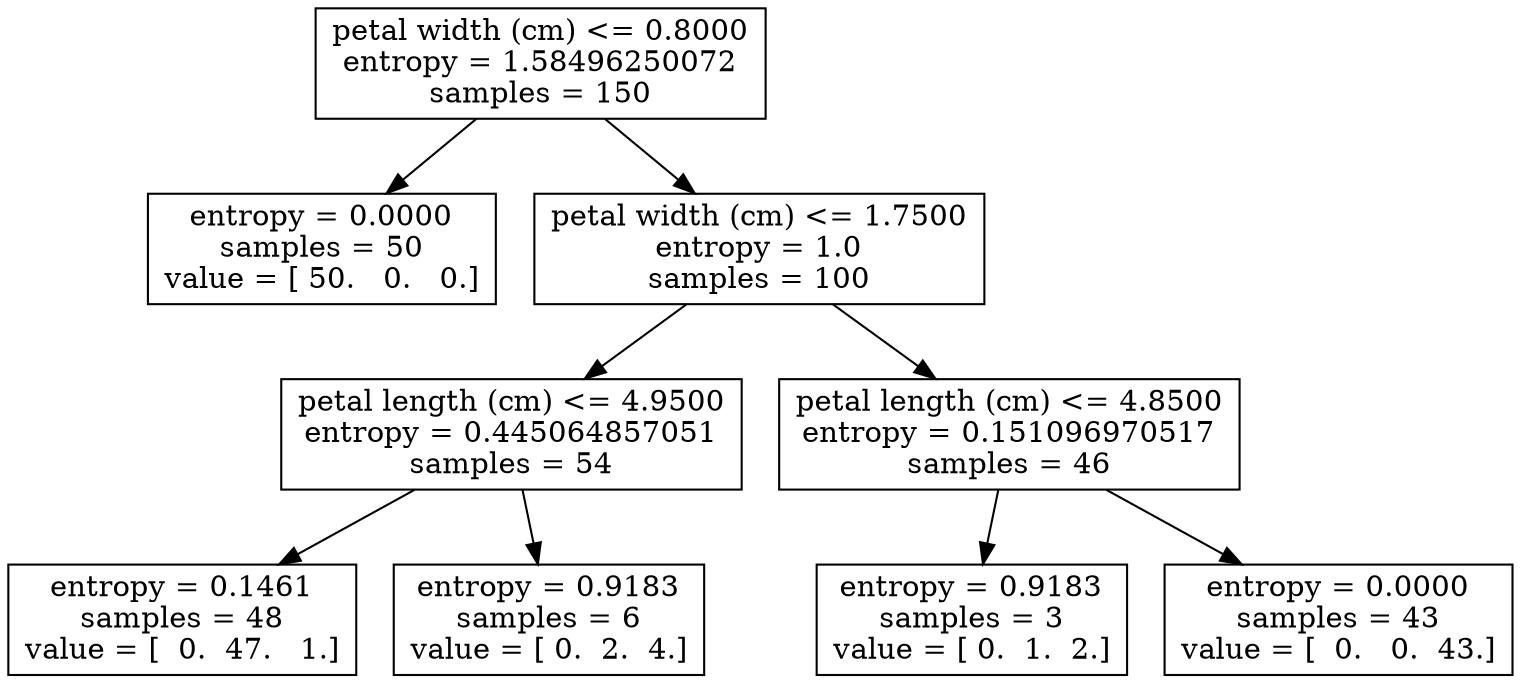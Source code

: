 digraph Tree {
0 [label="petal width (cm) <= 0.8000\nentropy = 1.58496250072\nsamples = 150", shape="box"] ;
1 [label="entropy = 0.0000\nsamples = 50\nvalue = [ 50.   0.   0.]", shape="box"] ;
0 -> 1 ;
2 [label="petal width (cm) <= 1.7500\nentropy = 1.0\nsamples = 100", shape="box"] ;
0 -> 2 ;
3 [label="petal length (cm) <= 4.9500\nentropy = 0.445064857051\nsamples = 54", shape="box"] ;
2 -> 3 ;
4 [label="entropy = 0.1461\nsamples = 48\nvalue = [  0.  47.   1.]", shape="box"] ;
3 -> 4 ;
5 [label="entropy = 0.9183\nsamples = 6\nvalue = [ 0.  2.  4.]", shape="box"] ;
3 -> 5 ;
6 [label="petal length (cm) <= 4.8500\nentropy = 0.151096970517\nsamples = 46", shape="box"] ;
2 -> 6 ;
7 [label="entropy = 0.9183\nsamples = 3\nvalue = [ 0.  1.  2.]", shape="box"] ;
6 -> 7 ;
8 [label="entropy = 0.0000\nsamples = 43\nvalue = [  0.   0.  43.]", shape="box"] ;
6 -> 8 ;
}